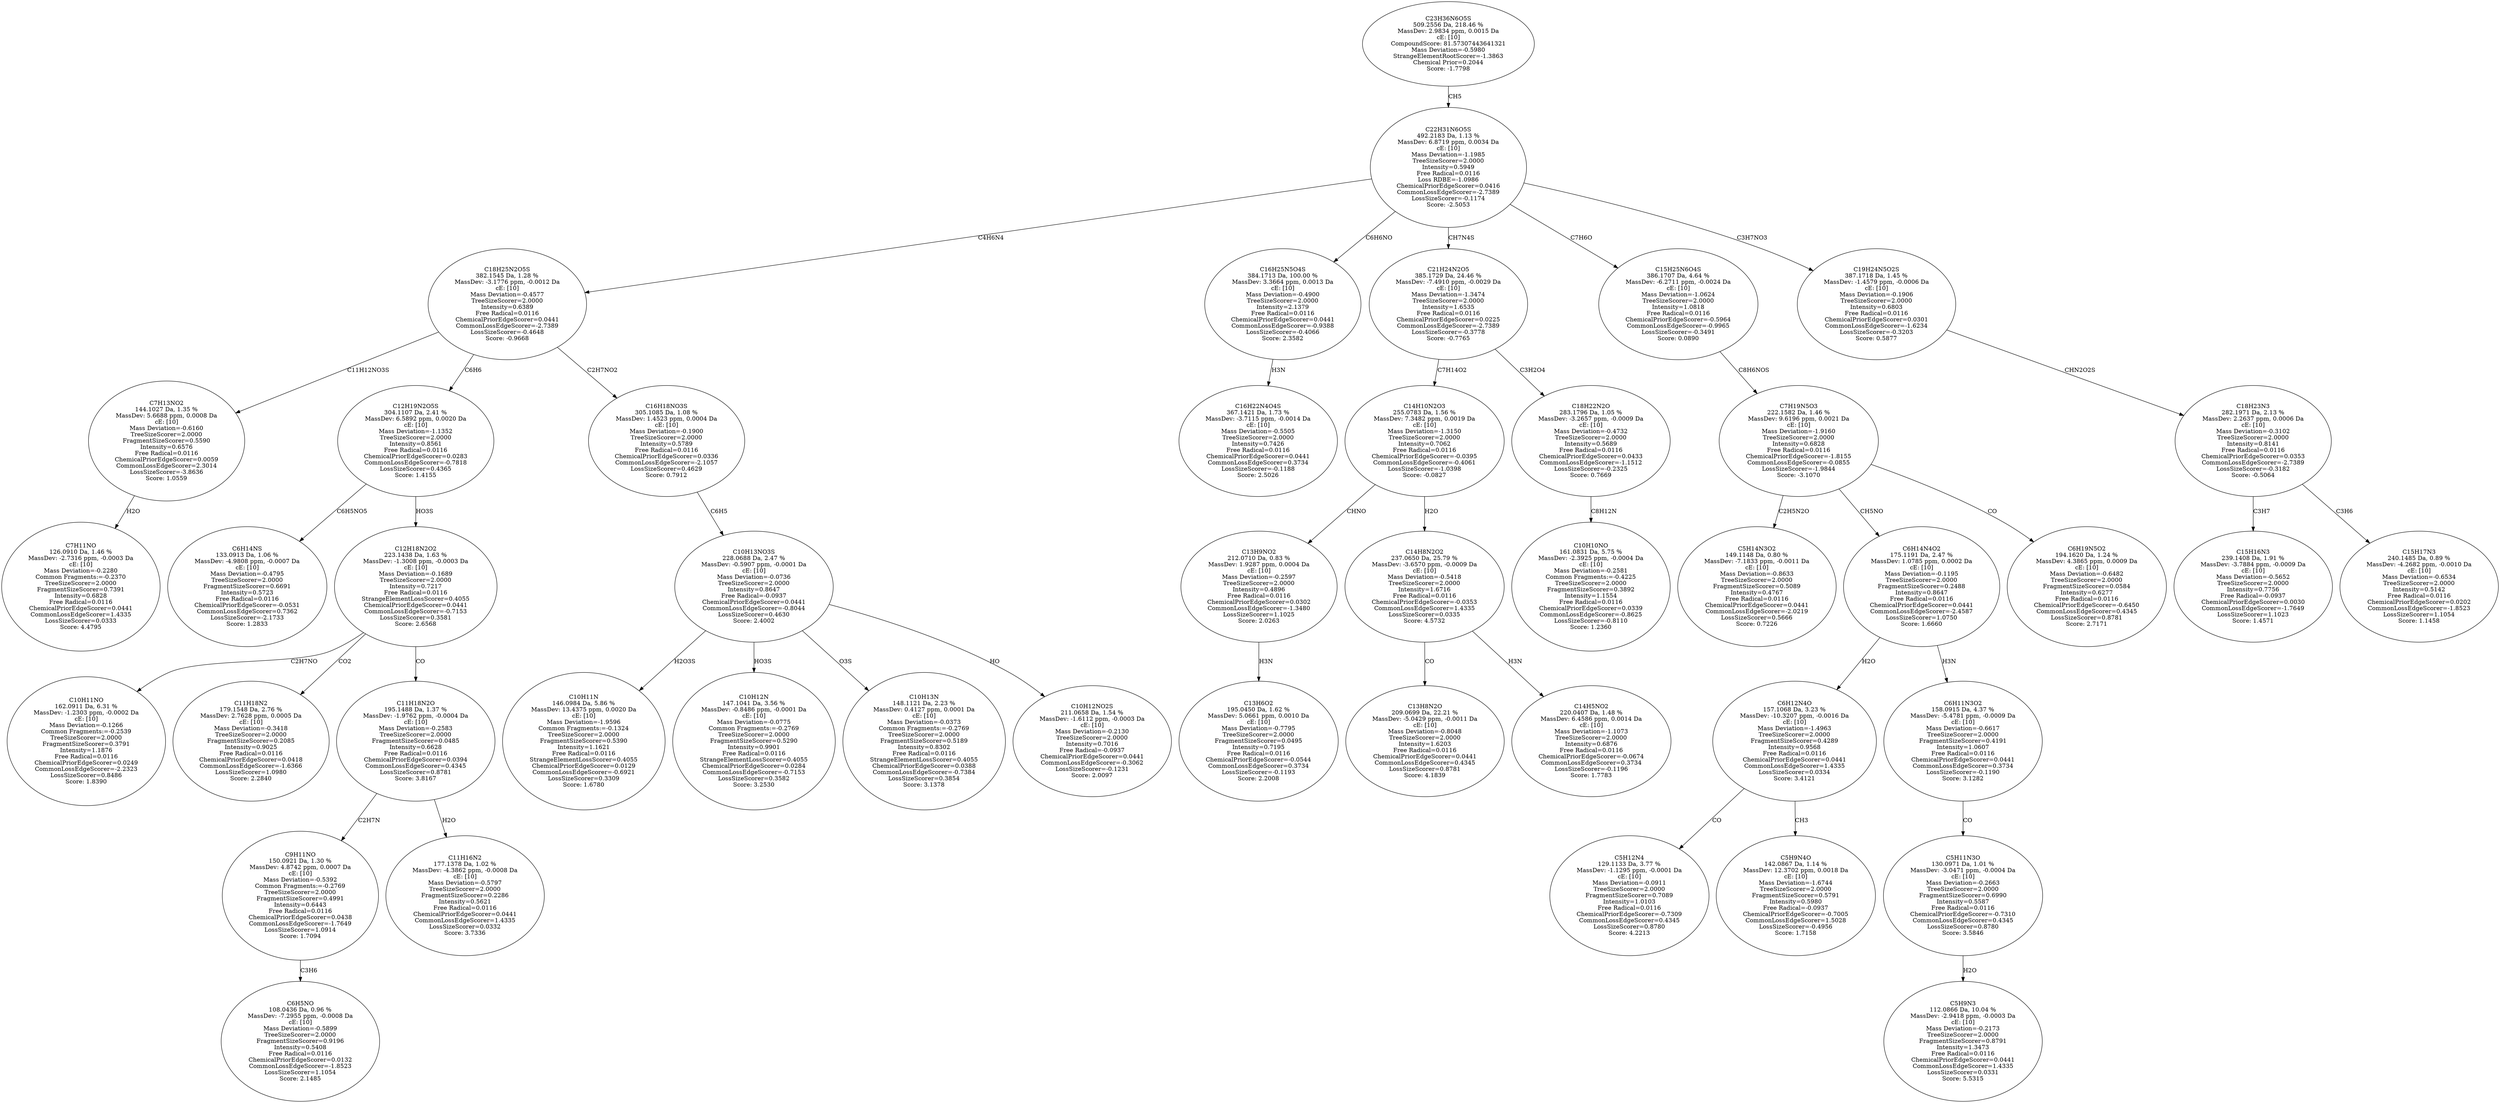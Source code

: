 strict digraph {
v1 [label="C7H11NO\n126.0910 Da, 1.46 %\nMassDev: -2.7316 ppm, -0.0003 Da\ncE: [10]\nMass Deviation=-0.2280\nCommon Fragments:=-0.2370\nTreeSizeScorer=2.0000\nFragmentSizeScorer=0.7391\nIntensity=0.6828\nFree Radical=0.0116\nChemicalPriorEdgeScorer=0.0441\nCommonLossEdgeScorer=1.4335\nLossSizeScorer=0.0333\nScore: 4.4795"];
v2 [label="C7H13NO2\n144.1027 Da, 1.35 %\nMassDev: 5.6688 ppm, 0.0008 Da\ncE: [10]\nMass Deviation=-0.6160\nTreeSizeScorer=2.0000\nFragmentSizeScorer=0.5590\nIntensity=0.6576\nFree Radical=0.0116\nChemicalPriorEdgeScorer=0.0059\nCommonLossEdgeScorer=2.3014\nLossSizeScorer=-3.8636\nScore: 1.0559"];
v3 [label="C6H14NS\n133.0913 Da, 1.06 %\nMassDev: -4.9808 ppm, -0.0007 Da\ncE: [10]\nMass Deviation=-0.4795\nTreeSizeScorer=2.0000\nFragmentSizeScorer=0.6691\nIntensity=0.5723\nFree Radical=0.0116\nChemicalPriorEdgeScorer=-0.0531\nCommonLossEdgeScorer=0.7362\nLossSizeScorer=-2.1733\nScore: 1.2833"];
v4 [label="C10H11NO\n162.0911 Da, 6.31 %\nMassDev: -1.2303 ppm, -0.0002 Da\ncE: [10]\nMass Deviation=-0.1266\nCommon Fragments:=-0.2539\nTreeSizeScorer=2.0000\nFragmentSizeScorer=0.3791\nIntensity=1.1876\nFree Radical=0.0116\nChemicalPriorEdgeScorer=0.0249\nCommonLossEdgeScorer=-2.2323\nLossSizeScorer=0.8486\nScore: 1.8390"];
v5 [label="C11H18N2\n179.1548 Da, 2.76 %\nMassDev: 2.7628 ppm, 0.0005 Da\ncE: [10]\nMass Deviation=-0.3418\nTreeSizeScorer=2.0000\nFragmentSizeScorer=0.2085\nIntensity=0.9025\nFree Radical=0.0116\nChemicalPriorEdgeScorer=0.0418\nCommonLossEdgeScorer=-1.6366\nLossSizeScorer=1.0980\nScore: 2.2840"];
v6 [label="C6H5NO\n108.0436 Da, 0.96 %\nMassDev: -7.2955 ppm, -0.0008 Da\ncE: [10]\nMass Deviation=-0.5899\nTreeSizeScorer=2.0000\nFragmentSizeScorer=0.9196\nIntensity=0.5408\nFree Radical=0.0116\nChemicalPriorEdgeScorer=0.0132\nCommonLossEdgeScorer=-1.8523\nLossSizeScorer=1.1054\nScore: 2.1485"];
v7 [label="C9H11NO\n150.0921 Da, 1.30 %\nMassDev: 4.8742 ppm, 0.0007 Da\ncE: [10]\nMass Deviation=-0.5392\nCommon Fragments:=-0.2769\nTreeSizeScorer=2.0000\nFragmentSizeScorer=0.4991\nIntensity=0.6443\nFree Radical=0.0116\nChemicalPriorEdgeScorer=0.0438\nCommonLossEdgeScorer=-1.7649\nLossSizeScorer=1.0914\nScore: 1.7094"];
v8 [label="C11H16N2\n177.1378 Da, 1.02 %\nMassDev: -4.3862 ppm, -0.0008 Da\ncE: [10]\nMass Deviation=-0.5797\nTreeSizeScorer=2.0000\nFragmentSizeScorer=0.2286\nIntensity=0.5621\nFree Radical=0.0116\nChemicalPriorEdgeScorer=0.0441\nCommonLossEdgeScorer=1.4335\nLossSizeScorer=0.0332\nScore: 3.7336"];
v9 [label="C11H18N2O\n195.1488 Da, 1.37 %\nMassDev: -1.9762 ppm, -0.0004 Da\ncE: [10]\nMass Deviation=-0.2583\nTreeSizeScorer=2.0000\nFragmentSizeScorer=0.0485\nIntensity=0.6628\nFree Radical=0.0116\nChemicalPriorEdgeScorer=0.0394\nCommonLossEdgeScorer=0.4345\nLossSizeScorer=0.8781\nScore: 3.8167"];
v10 [label="C12H18N2O2\n223.1438 Da, 1.63 %\nMassDev: -1.3008 ppm, -0.0003 Da\ncE: [10]\nMass Deviation=-0.1689\nTreeSizeScorer=2.0000\nIntensity=0.7217\nFree Radical=0.0116\nStrangeElementLossScorer=0.4055\nChemicalPriorEdgeScorer=0.0441\nCommonLossEdgeScorer=-0.7153\nLossSizeScorer=0.3581\nScore: 2.6568"];
v11 [label="C12H19N2O5S\n304.1107 Da, 2.41 %\nMassDev: 6.5892 ppm, 0.0020 Da\ncE: [10]\nMass Deviation=-1.1352\nTreeSizeScorer=2.0000\nIntensity=0.8561\nFree Radical=0.0116\nChemicalPriorEdgeScorer=0.0283\nCommonLossEdgeScorer=-0.7818\nLossSizeScorer=0.4365\nScore: 1.4155"];
v12 [label="C10H11N\n146.0984 Da, 5.86 %\nMassDev: 13.4375 ppm, 0.0020 Da\ncE: [10]\nMass Deviation=-1.9596\nCommon Fragments:=-0.1324\nTreeSizeScorer=2.0000\nFragmentSizeScorer=0.5390\nIntensity=1.1621\nFree Radical=0.0116\nStrangeElementLossScorer=0.4055\nChemicalPriorEdgeScorer=0.0129\nCommonLossEdgeScorer=-0.6921\nLossSizeScorer=0.3309\nScore: 1.6780"];
v13 [label="C10H12N\n147.1041 Da, 3.56 %\nMassDev: -0.8486 ppm, -0.0001 Da\ncE: [10]\nMass Deviation=-0.0775\nCommon Fragments:=-0.2769\nTreeSizeScorer=2.0000\nFragmentSizeScorer=0.5290\nIntensity=0.9901\nFree Radical=0.0116\nStrangeElementLossScorer=0.4055\nChemicalPriorEdgeScorer=0.0284\nCommonLossEdgeScorer=-0.7153\nLossSizeScorer=0.3582\nScore: 3.2530"];
v14 [label="C10H13N\n148.1121 Da, 2.23 %\nMassDev: 0.4127 ppm, 0.0001 Da\ncE: [10]\nMass Deviation=-0.0373\nCommon Fragments:=-0.2769\nTreeSizeScorer=2.0000\nFragmentSizeScorer=0.5189\nIntensity=0.8302\nFree Radical=0.0116\nStrangeElementLossScorer=0.4055\nChemicalPriorEdgeScorer=0.0388\nCommonLossEdgeScorer=-0.7384\nLossSizeScorer=0.3854\nScore: 3.1378"];
v15 [label="C10H12NO2S\n211.0658 Da, 1.54 %\nMassDev: -1.6112 ppm, -0.0003 Da\ncE: [10]\nMass Deviation=-0.2130\nTreeSizeScorer=2.0000\nIntensity=0.7016\nFree Radical=-0.0937\nChemicalPriorEdgeScorer=0.0441\nCommonLossEdgeScorer=-0.3062\nLossSizeScorer=-0.1231\nScore: 2.0097"];
v16 [label="C10H13NO3S\n228.0688 Da, 2.47 %\nMassDev: -0.5907 ppm, -0.0001 Da\ncE: [10]\nMass Deviation=-0.0736\nTreeSizeScorer=2.0000\nIntensity=0.8647\nFree Radical=-0.0937\nChemicalPriorEdgeScorer=0.0441\nCommonLossEdgeScorer=-0.8044\nLossSizeScorer=0.4630\nScore: 2.4002"];
v17 [label="C16H18NO3S\n305.1085 Da, 1.08 %\nMassDev: 1.4523 ppm, 0.0004 Da\ncE: [10]\nMass Deviation=-0.1900\nTreeSizeScorer=2.0000\nIntensity=0.5789\nFree Radical=0.0116\nChemicalPriorEdgeScorer=0.0336\nCommonLossEdgeScorer=-2.1057\nLossSizeScorer=0.4629\nScore: 0.7912"];
v18 [label="C18H25N2O5S\n382.1545 Da, 1.28 %\nMassDev: -3.1776 ppm, -0.0012 Da\ncE: [10]\nMass Deviation=-0.4577\nTreeSizeScorer=2.0000\nIntensity=0.6389\nFree Radical=0.0116\nChemicalPriorEdgeScorer=0.0441\nCommonLossEdgeScorer=-2.7389\nLossSizeScorer=-0.4648\nScore: -0.9668"];
v19 [label="C16H22N4O4S\n367.1421 Da, 1.73 %\nMassDev: -3.7115 ppm, -0.0014 Da\ncE: [10]\nMass Deviation=-0.5505\nTreeSizeScorer=2.0000\nIntensity=0.7426\nFree Radical=0.0116\nChemicalPriorEdgeScorer=0.0441\nCommonLossEdgeScorer=0.3734\nLossSizeScorer=-0.1188\nScore: 2.5026"];
v20 [label="C16H25N5O4S\n384.1713 Da, 100.00 %\nMassDev: 3.3664 ppm, 0.0013 Da\ncE: [10]\nMass Deviation=-0.4900\nTreeSizeScorer=2.0000\nIntensity=2.1379\nFree Radical=0.0116\nChemicalPriorEdgeScorer=0.0441\nCommonLossEdgeScorer=-0.9388\nLossSizeScorer=-0.4066\nScore: 2.3582"];
v21 [label="C13H6O2\n195.0450 Da, 1.62 %\nMassDev: 5.0661 ppm, 0.0010 Da\ncE: [10]\nMass Deviation=-0.7795\nTreeSizeScorer=2.0000\nFragmentSizeScorer=0.0495\nIntensity=0.7195\nFree Radical=0.0116\nChemicalPriorEdgeScorer=-0.0544\nCommonLossEdgeScorer=0.3734\nLossSizeScorer=-0.1193\nScore: 2.2008"];
v22 [label="C13H9NO2\n212.0710 Da, 0.83 %\nMassDev: 1.9287 ppm, 0.0004 Da\ncE: [10]\nMass Deviation=-0.2597\nTreeSizeScorer=2.0000\nIntensity=0.4896\nFree Radical=0.0116\nChemicalPriorEdgeScorer=0.0302\nCommonLossEdgeScorer=-1.3480\nLossSizeScorer=1.1025\nScore: 2.0263"];
v23 [label="C13H8N2O\n209.0699 Da, 22.21 %\nMassDev: -5.0429 ppm, -0.0011 Da\ncE: [10]\nMass Deviation=-0.8048\nTreeSizeScorer=2.0000\nIntensity=1.6203\nFree Radical=0.0116\nChemicalPriorEdgeScorer=0.0441\nCommonLossEdgeScorer=0.4345\nLossSizeScorer=0.8781\nScore: 4.1839"];
v24 [label="C14H5NO2\n220.0407 Da, 1.48 %\nMassDev: 6.4586 ppm, 0.0014 Da\ncE: [10]\nMass Deviation=-1.1073\nTreeSizeScorer=2.0000\nIntensity=0.6876\nFree Radical=0.0116\nChemicalPriorEdgeScorer=-0.0674\nCommonLossEdgeScorer=0.3734\nLossSizeScorer=-0.1196\nScore: 1.7783"];
v25 [label="C14H8N2O2\n237.0650 Da, 25.79 %\nMassDev: -3.6570 ppm, -0.0009 Da\ncE: [10]\nMass Deviation=-0.5418\nTreeSizeScorer=2.0000\nIntensity=1.6716\nFree Radical=0.0116\nChemicalPriorEdgeScorer=-0.0353\nCommonLossEdgeScorer=1.4335\nLossSizeScorer=0.0335\nScore: 4.5732"];
v26 [label="C14H10N2O3\n255.0783 Da, 1.56 %\nMassDev: 7.3482 ppm, 0.0019 Da\ncE: [10]\nMass Deviation=-1.3150\nTreeSizeScorer=2.0000\nIntensity=0.7062\nFree Radical=0.0116\nChemicalPriorEdgeScorer=-0.0395\nCommonLossEdgeScorer=-0.4061\nLossSizeScorer=-1.0398\nScore: -0.0827"];
v27 [label="C10H10NO\n161.0831 Da, 5.75 %\nMassDev: -2.3925 ppm, -0.0004 Da\ncE: [10]\nMass Deviation=-0.2581\nCommon Fragments:=-0.4225\nTreeSizeScorer=2.0000\nFragmentSizeScorer=0.3892\nIntensity=1.1554\nFree Radical=0.0116\nChemicalPriorEdgeScorer=0.0339\nCommonLossEdgeScorer=-0.8625\nLossSizeScorer=-0.8110\nScore: 1.2360"];
v28 [label="C18H22N2O\n283.1796 Da, 1.05 %\nMassDev: -3.2657 ppm, -0.0009 Da\ncE: [10]\nMass Deviation=-0.4732\nTreeSizeScorer=2.0000\nIntensity=0.5689\nFree Radical=0.0116\nChemicalPriorEdgeScorer=0.0433\nCommonLossEdgeScorer=-1.1512\nLossSizeScorer=-0.2325\nScore: 0.7669"];
v29 [label="C21H24N2O5\n385.1729 Da, 24.46 %\nMassDev: -7.4910 ppm, -0.0029 Da\ncE: [10]\nMass Deviation=-1.3474\nTreeSizeScorer=2.0000\nIntensity=1.6535\nFree Radical=0.0116\nChemicalPriorEdgeScorer=0.0225\nCommonLossEdgeScorer=-2.7389\nLossSizeScorer=-0.3778\nScore: -0.7765"];
v30 [label="C5H14N3O2\n149.1148 Da, 0.80 %\nMassDev: -7.1833 ppm, -0.0011 Da\ncE: [10]\nMass Deviation=-0.8633\nTreeSizeScorer=2.0000\nFragmentSizeScorer=0.5089\nIntensity=0.4767\nFree Radical=0.0116\nChemicalPriorEdgeScorer=0.0441\nCommonLossEdgeScorer=-2.0219\nLossSizeScorer=0.5666\nScore: 0.7226"];
v31 [label="C5H12N4\n129.1133 Da, 3.77 %\nMassDev: -1.1295 ppm, -0.0001 Da\ncE: [10]\nMass Deviation=-0.0911\nTreeSizeScorer=2.0000\nFragmentSizeScorer=0.7089\nIntensity=1.0103\nFree Radical=0.0116\nChemicalPriorEdgeScorer=-0.7309\nCommonLossEdgeScorer=0.4345\nLossSizeScorer=0.8780\nScore: 4.2213"];
v32 [label="C5H9N4O\n142.0867 Da, 1.14 %\nMassDev: 12.3702 ppm, 0.0018 Da\ncE: [10]\nMass Deviation=-1.6744\nTreeSizeScorer=2.0000\nFragmentSizeScorer=0.5791\nIntensity=0.5980\nFree Radical=-0.0937\nChemicalPriorEdgeScorer=-0.7005\nCommonLossEdgeScorer=1.5028\nLossSizeScorer=-0.4956\nScore: 1.7158"];
v33 [label="C6H12N4O\n157.1068 Da, 3.23 %\nMassDev: -10.3207 ppm, -0.0016 Da\ncE: [10]\nMass Deviation=-1.4963\nTreeSizeScorer=2.0000\nFragmentSizeScorer=0.4289\nIntensity=0.9568\nFree Radical=0.0116\nChemicalPriorEdgeScorer=0.0441\nCommonLossEdgeScorer=1.4335\nLossSizeScorer=0.0334\nScore: 3.4121"];
v34 [label="C5H9N3\n112.0866 Da, 10.04 %\nMassDev: -2.9418 ppm, -0.0003 Da\ncE: [10]\nMass Deviation=-0.2173\nTreeSizeScorer=2.0000\nFragmentSizeScorer=0.8791\nIntensity=1.3473\nFree Radical=0.0116\nChemicalPriorEdgeScorer=0.0441\nCommonLossEdgeScorer=1.4335\nLossSizeScorer=0.0331\nScore: 5.5315"];
v35 [label="C5H11N3O\n130.0971 Da, 1.01 %\nMassDev: -3.0471 ppm, -0.0004 Da\ncE: [10]\nMass Deviation=-0.2663\nTreeSizeScorer=2.0000\nFragmentSizeScorer=0.6990\nIntensity=0.5587\nFree Radical=0.0116\nChemicalPriorEdgeScorer=-0.7310\nCommonLossEdgeScorer=0.4345\nLossSizeScorer=0.8780\nScore: 3.5846"];
v36 [label="C6H11N3O2\n158.0915 Da, 4.37 %\nMassDev: -5.4781 ppm, -0.0009 Da\ncE: [10]\nMass Deviation=-0.6617\nTreeSizeScorer=2.0000\nFragmentSizeScorer=0.4191\nIntensity=1.0607\nFree Radical=0.0116\nChemicalPriorEdgeScorer=0.0441\nCommonLossEdgeScorer=0.3734\nLossSizeScorer=-0.1190\nScore: 3.1282"];
v37 [label="C6H14N4O2\n175.1191 Da, 2.47 %\nMassDev: 1.0785 ppm, 0.0002 Da\ncE: [10]\nMass Deviation=-0.1195\nTreeSizeScorer=2.0000\nFragmentSizeScorer=0.2488\nIntensity=0.8647\nFree Radical=0.0116\nChemicalPriorEdgeScorer=0.0441\nCommonLossEdgeScorer=-2.4587\nLossSizeScorer=1.0750\nScore: 1.6660"];
v38 [label="C6H19N5O2\n194.1620 Da, 1.24 %\nMassDev: 4.3865 ppm, 0.0009 Da\ncE: [10]\nMass Deviation=-0.6482\nTreeSizeScorer=2.0000\nFragmentSizeScorer=0.0584\nIntensity=0.6277\nFree Radical=0.0116\nChemicalPriorEdgeScorer=-0.6450\nCommonLossEdgeScorer=0.4345\nLossSizeScorer=0.8781\nScore: 2.7171"];
v39 [label="C7H19N5O3\n222.1582 Da, 1.46 %\nMassDev: 9.6196 ppm, 0.0021 Da\ncE: [10]\nMass Deviation=-1.9160\nTreeSizeScorer=2.0000\nIntensity=0.6828\nFree Radical=0.0116\nChemicalPriorEdgeScorer=-1.8155\nCommonLossEdgeScorer=-0.0855\nLossSizeScorer=-1.9844\nScore: -3.1070"];
v40 [label="C15H25N6O4S\n386.1707 Da, 4.64 %\nMassDev: -6.2711 ppm, -0.0024 Da\ncE: [10]\nMass Deviation=-1.0624\nTreeSizeScorer=2.0000\nIntensity=1.0818\nFree Radical=0.0116\nChemicalPriorEdgeScorer=-0.5964\nCommonLossEdgeScorer=-0.9965\nLossSizeScorer=-0.3491\nScore: 0.0890"];
v41 [label="C15H16N3\n239.1408 Da, 1.91 %\nMassDev: -3.7884 ppm, -0.0009 Da\ncE: [10]\nMass Deviation=-0.5652\nTreeSizeScorer=2.0000\nIntensity=0.7756\nFree Radical=-0.0937\nChemicalPriorEdgeScorer=0.0030\nCommonLossEdgeScorer=-1.7649\nLossSizeScorer=1.1023\nScore: 1.4571"];
v42 [label="C15H17N3\n240.1485 Da, 0.89 %\nMassDev: -4.2682 ppm, -0.0010 Da\ncE: [10]\nMass Deviation=-0.6534\nTreeSizeScorer=2.0000\nIntensity=0.5142\nFree Radical=0.0116\nChemicalPriorEdgeScorer=0.0202\nCommonLossEdgeScorer=-1.8523\nLossSizeScorer=1.1054\nScore: 1.1458"];
v43 [label="C18H23N3\n282.1971 Da, 2.13 %\nMassDev: 2.2637 ppm, 0.0006 Da\ncE: [10]\nMass Deviation=-0.3102\nTreeSizeScorer=2.0000\nIntensity=0.8141\nFree Radical=0.0116\nChemicalPriorEdgeScorer=0.0353\nCommonLossEdgeScorer=-2.7389\nLossSizeScorer=-0.3182\nScore: -0.5064"];
v44 [label="C19H24N5O2S\n387.1718 Da, 1.45 %\nMassDev: -1.4579 ppm, -0.0006 Da\ncE: [10]\nMass Deviation=-0.1906\nTreeSizeScorer=2.0000\nIntensity=0.6803\nFree Radical=0.0116\nChemicalPriorEdgeScorer=0.0301\nCommonLossEdgeScorer=-1.6234\nLossSizeScorer=-0.3203\nScore: 0.5877"];
v45 [label="C22H31N6O5S\n492.2183 Da, 1.13 %\nMassDev: 6.8719 ppm, 0.0034 Da\ncE: [10]\nMass Deviation=-1.1985\nTreeSizeScorer=2.0000\nIntensity=0.5949\nFree Radical=0.0116\nLoss RDBE=-1.0986\nChemicalPriorEdgeScorer=0.0416\nCommonLossEdgeScorer=-2.7389\nLossSizeScorer=-0.1174\nScore: -2.5053"];
v46 [label="C23H36N6O5S\n509.2556 Da, 218.46 %\nMassDev: 2.9834 ppm, 0.0015 Da\ncE: [10]\nCompoundScore: 81.57307443641321\nMass Deviation=-0.5980\nStrangeElementRootScorer=-1.3863\nChemical Prior=0.2044\nScore: -1.7798"];
v2 -> v1 [label="H2O"];
v18 -> v2 [label="C11H12NO3S"];
v11 -> v3 [label="C6H5NO5"];
v10 -> v4 [label="C2H7NO"];
v10 -> v5 [label="CO2"];
v7 -> v6 [label="C3H6"];
v9 -> v7 [label="C2H7N"];
v9 -> v8 [label="H2O"];
v10 -> v9 [label="CO"];
v11 -> v10 [label="HO3S"];
v18 -> v11 [label="C6H6"];
v16 -> v12 [label="H2O3S"];
v16 -> v13 [label="HO3S"];
v16 -> v14 [label="O3S"];
v16 -> v15 [label="HO"];
v17 -> v16 [label="C6H5"];
v18 -> v17 [label="C2H7NO2"];
v45 -> v18 [label="C4H6N4"];
v20 -> v19 [label="H3N"];
v45 -> v20 [label="C6H6NO"];
v22 -> v21 [label="H3N"];
v26 -> v22 [label="CHNO"];
v25 -> v23 [label="CO"];
v25 -> v24 [label="H3N"];
v26 -> v25 [label="H2O"];
v29 -> v26 [label="C7H14O2"];
v28 -> v27 [label="C8H12N"];
v29 -> v28 [label="C3H2O4"];
v45 -> v29 [label="CH7N4S"];
v39 -> v30 [label="C2H5N2O"];
v33 -> v31 [label="CO"];
v33 -> v32 [label="CH3"];
v37 -> v33 [label="H2O"];
v35 -> v34 [label="H2O"];
v36 -> v35 [label="CO"];
v37 -> v36 [label="H3N"];
v39 -> v37 [label="CH5NO"];
v39 -> v38 [label="CO"];
v40 -> v39 [label="C8H6NOS"];
v45 -> v40 [label="C7H6O"];
v43 -> v41 [label="C3H7"];
v43 -> v42 [label="C3H6"];
v44 -> v43 [label="CHN2O2S"];
v45 -> v44 [label="C3H7NO3"];
v46 -> v45 [label="CH5"];
}